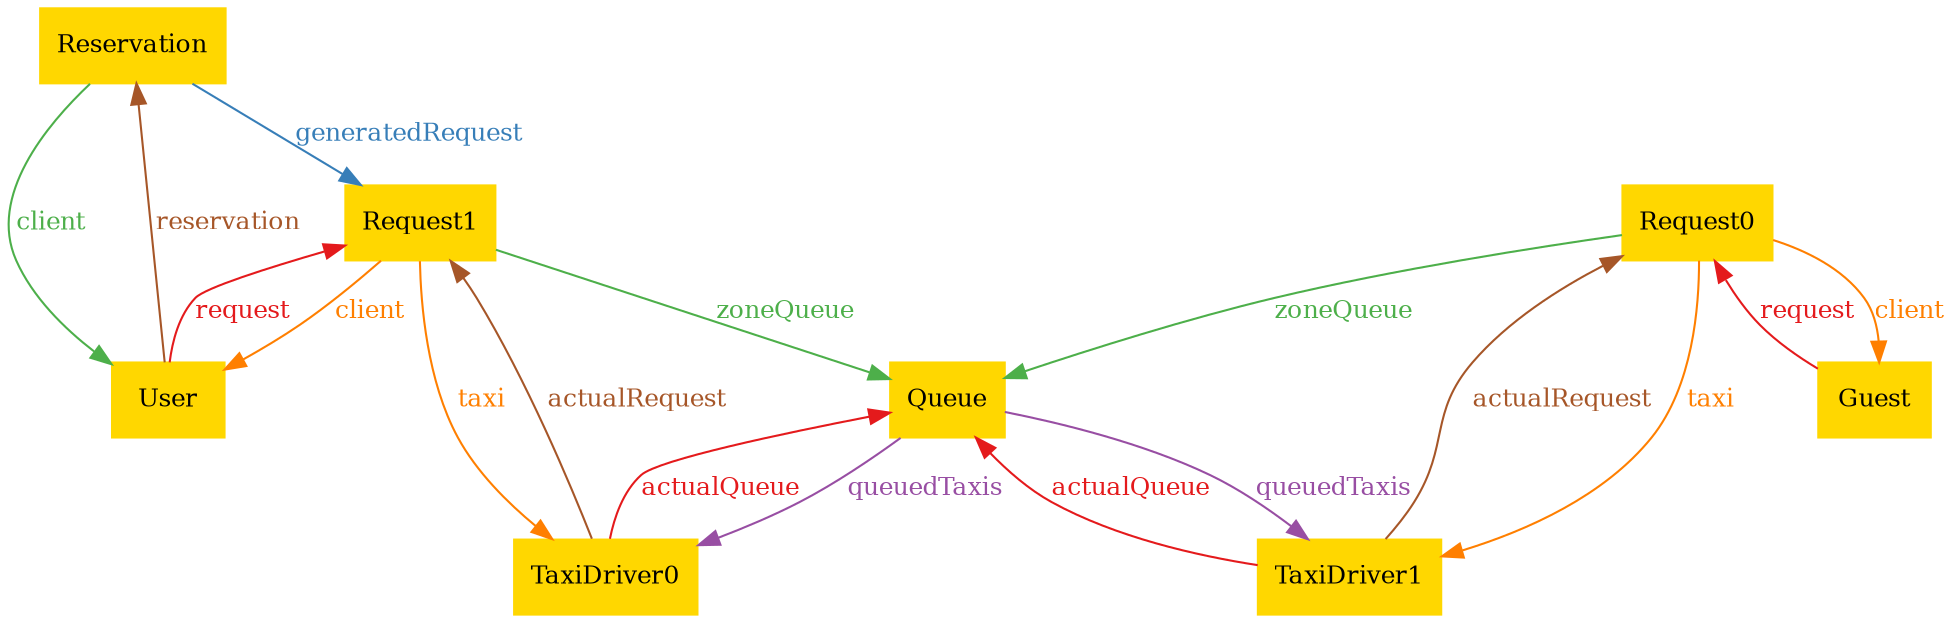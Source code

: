 digraph "graph" {
graph [fontsize=12]
node [fontsize=12]
edge [fontsize=12]
rankdir=TB;
"N4" -> "N3" [uuid = "<TaxiDriver0, Queue>", color = "#e41a1c", fontcolor = "#e41a1c", style = "solid", label = "actualQueue", dir = "back", weight = "1"]
"N4" -> "N2" [uuid = "<TaxiDriver1, Queue>", color = "#e41a1c", fontcolor = "#e41a1c", style = "solid", label = "actualQueue", dir = "back", weight = "1"]
"N6" -> "N3" [uuid = "<TaxiDriver0, Request1>", color = "#a65628", fontcolor = "#a65628", style = "solid", label = "actualRequest", dir = "back", weight = "1"]
"N5" -> "N2" [uuid = "<TaxiDriver1, Request0>", color = "#a65628", fontcolor = "#a65628", style = "solid", label = "actualRequest", dir = "back", weight = "1"]
"N5" -> "N1" [uuid = "<Request0, Guest>", color = "#ff7f00", fontcolor = "#ff7f00", style = "solid", label = "client", dir = "forward", weight = "1"]
"N6" -> "N0" [uuid = "<Request1, User>", color = "#ff7f00", fontcolor = "#ff7f00", style = "solid", label = "client", dir = "forward", weight = "1"]
"N7" -> "N0" [uuid = "<Reservation, User>", color = "#4daf4a", fontcolor = "#4daf4a", style = "solid", label = "client", dir = "forward", weight = "1"]
"N7" -> "N6" [uuid = "<Reservation, Request1>", color = "#377eb8", fontcolor = "#377eb8", style = "solid", label = "generatedRequest", dir = "forward", weight = "1"]
"N4" -> "N3" [uuid = "<Queue, TaxiDriver0>", color = "#984ea3", fontcolor = "#984ea3", style = "solid", label = "queuedTaxis", dir = "forward", weight = "1"]
"N4" -> "N2" [uuid = "<Queue, TaxiDriver1>", color = "#984ea3", fontcolor = "#984ea3", style = "solid", label = "queuedTaxis", dir = "forward", weight = "1"]
"N5" -> "N1" [uuid = "<Guest, Request0>", color = "#e41a1c", fontcolor = "#e41a1c", style = "solid", label = "request", dir = "back", weight = "1"]
"N6" -> "N0" [uuid = "<User, Request1>", color = "#e41a1c", fontcolor = "#e41a1c", style = "solid", label = "request", dir = "back", weight = "1"]
"N7" -> "N0" [uuid = "<User, Reservation>", color = "#a65628", fontcolor = "#a65628", style = "solid", label = "reservation", dir = "back", weight = "1"]
"N5" -> "N2" [uuid = "<Request0, TaxiDriver1>", color = "#ff7f00", fontcolor = "#ff7f00", style = "solid", label = "taxi", dir = "forward", weight = "1"]
"N6" -> "N3" [uuid = "<Request1, TaxiDriver0>", color = "#ff7f00", fontcolor = "#ff7f00", style = "solid", label = "taxi", dir = "forward", weight = "1"]
"N5" -> "N4" [uuid = "<Request0, Queue>", color = "#4daf4a", fontcolor = "#4daf4a", style = "solid", label = "zoneQueue", dir = "forward", weight = "1"]
"N6" -> "N4" [uuid = "<Request1, Queue>", color = "#4daf4a", fontcolor = "#4daf4a", style = "solid", label = "zoneQueue", dir = "forward", weight = "1"]
"N0" [uuid="User", label="User", color="#ffd700", fontcolor = "#000000", shape = "box", style = "filled, solid"]
"N1" [uuid="Guest", label="Guest", color="#ffd700", fontcolor = "#000000", shape = "box", style = "filled, solid"]
"N2" [uuid="TaxiDriver1", label="TaxiDriver1", color="#ffd700", fontcolor = "#000000", shape = "box", style = "filled, solid"]
"N3" [uuid="TaxiDriver0", label="TaxiDriver0", color="#ffd700", fontcolor = "#000000", shape = "box", style = "filled, solid"]
"N4" [uuid="Queue", label="Queue", color="#ffd700", fontcolor = "#000000", shape = "box", style = "filled, solid"]
"N5" [uuid="Request0", label="Request0", color="#ffd700", fontcolor = "#000000", shape = "box", style = "filled, solid"]
"N6" [uuid="Request1", label="Request1", color="#ffd700", fontcolor = "#000000", shape = "box", style = "filled, solid"]
"N7" [uuid="Reservation", label="Reservation", color="#ffd700", fontcolor = "#000000", shape = "box", style = "filled, solid"]
}
